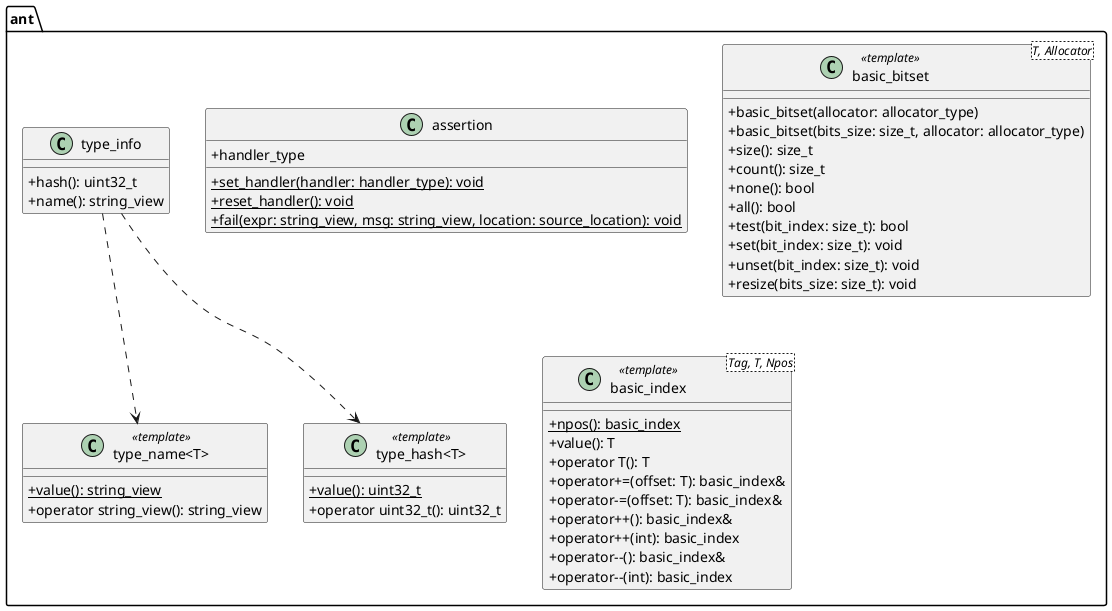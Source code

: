 @startuml "ant - core"
skinparam classAttributeIconSize 0
set namespaceSeparator ::

namespace ant {
	class assertion {
			+handler_type
			+{static} set_handler(handler: handler_type): void
			+{static} reset_handler(): void
			+{static} fail(expr: string_view, msg: string_view, location: source_location): void
	}

	class "basic_bitset<T, Allocator>" as basic_bitset <<template>> {
		+basic_bitset(allocator: allocator_type)
		+basic_bitset(bits_size: size_t, allocator: allocator_type)
		+size(): size_t
		+count(): size_t
		+none(): bool
		+all(): bool
		+test(bit_index: size_t): bool
		+set(bit_index: size_t): void
		+unset(bit_index: size_t): void
		+resize(bits_size: size_t): void
	}

		class "basic_index<Tag, T, Npos>" as basic_index <<template>> {
			+{static} npos(): basic_index
		+value(): T
		+operator T(): T
		+operator+=(offset: T): basic_index&
		+operator-=(offset: T): basic_index&
		+operator++(): basic_index&
		+operator++(int): basic_index
		+operator--(): basic_index&
		+operator--(int): basic_index
	}

	class type_info {
		+hash(): uint32_t
		+name(): string_view
	}

		class "type_name<T>" <<template>> {
			+{static} value(): string_view
		+operator string_view(): string_view
	}

		class "type_hash<T>" <<template>> {
			+{static} value(): uint32_t
		+operator uint32_t(): uint32_t
	}

	type_info ..> "type_name<T>"
	type_info ..> "type_hash<T>"
}

@enduml
